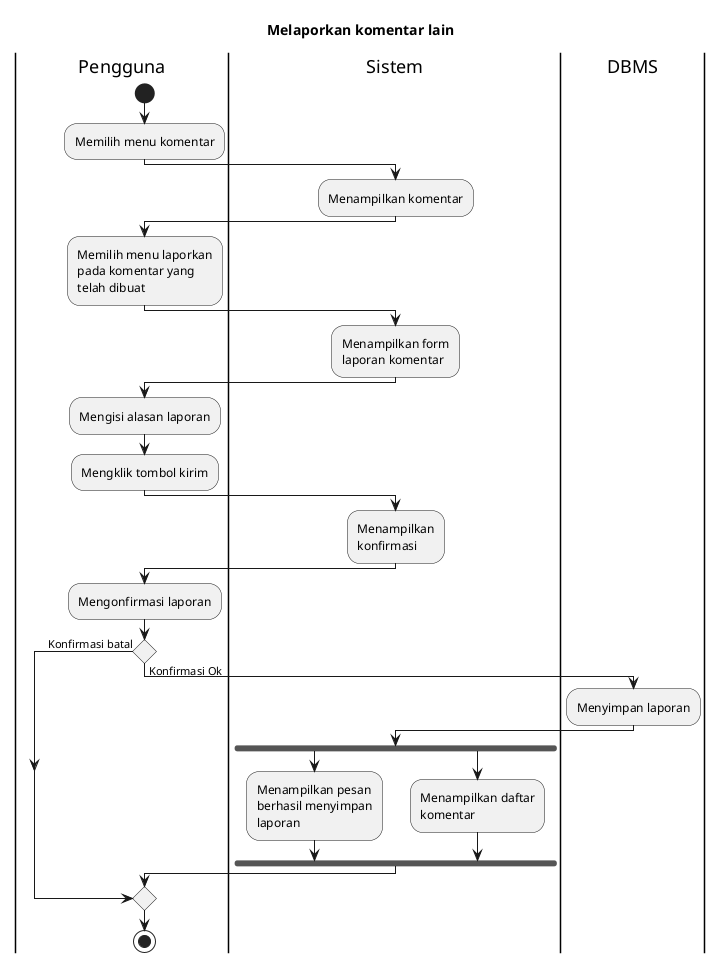 @startuml UC-MAP-015 - Melaporkan komentar lain
skinparam wrapWidth 140

title Melaporkan komentar lain
 
|Pengguna|
start
:Memilih menu komentar;

|Sistem|
:Menampilkan komentar;

|Pengguna|
:Memilih menu laporkan pada komentar yang telah dibuat;

|Sistem|
:Menampilkan form laporan komentar;

|Pengguna|
:Mengisi alasan laporan;
:Mengklik tombol kirim;

|Sistem|
:Menampilkan konfirmasi;

|Pengguna|
:Mengonfirmasi laporan;

if () then (Konfirmasi batal)
else (Konfirmasi Ok)
  |DBMS|
  :Menyimpan laporan;

  |Sistem|
  fork
    :Menampilkan pesan berhasil menyimpan laporan;
  fork again
    :Menampilkan daftar komentar;
  endfork
endif

|Pengguna|
stop

@enduml